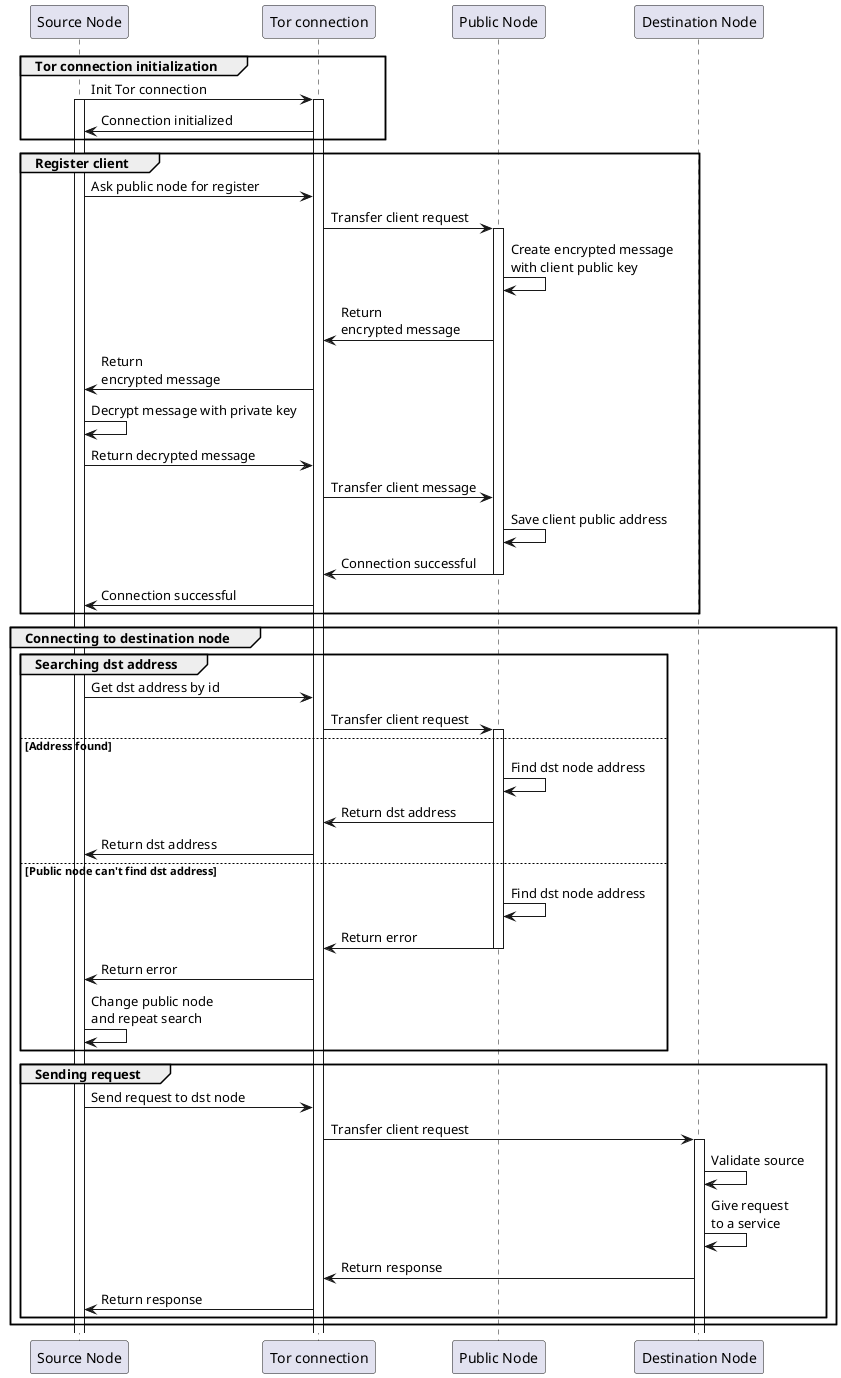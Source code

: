 @startuml
participant "Source Node" as SN
participant "Tor connection" as TC
participant "Public Node" as PN
participant "Destination Node" as DN

group Tor connection initialization
    SN -> TC : Init Tor connection
    activate SN
    activate TC
    TC -> SN : Connection initialized
end
group Register client
    SN -> TC : Ask public node for register
    TC -> PN : Transfer client request
    activate PN
    PN -> PN : Create encrypted message \nwith client public key
    PN -> TC : Return \nencrypted message
    TC -> SN : Return \nencrypted message
    SN -> SN : Decrypt message with private key
    SN -> TC : Return decrypted message
    TC -> PN : Transfer client message
    PN -> PN : Save client public address
    PN -> TC : Connection successful
    deactivate PN
    TC -> SN : Connection successful
end
group Connecting to destination node
    group Searching dst address
        SN -> TC : Get dst address by id
        TC -> PN : Transfer client request
    else Address found
        activate PN
        PN -> PN : Find dst node address
        PN -> TC : Return dst address
        TC -> SN : Return dst address
    else Public node can't find dst address
        PN -> PN : Find dst node address
        PN -> TC : Return error
        deactivate PN
        TC -> SN : Return error
        SN -> SN : Change public node \nand repeat search
    end
    group Sending request
        SN -> TC : Send request to dst node
        TC -> DN : Transfer client request
        activate DN
        DN -> DN : Validate source
        DN -> DN : Give request \nto a service
        DN -> TC : Return response
        TC -> SN : Return response
    end
end

@enduml